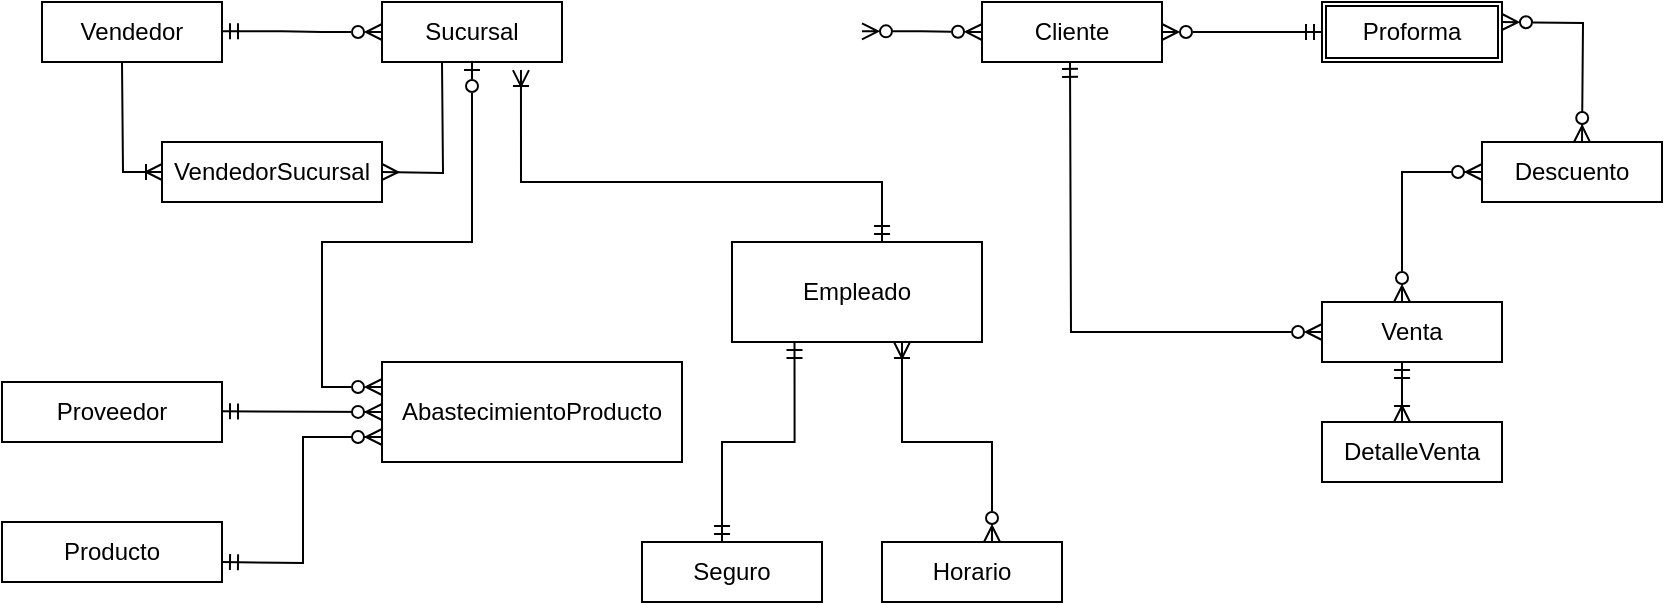 <mxfile version="22.0.8" type="github">
  <diagram id="R2lEEEUBdFMjLlhIrx00" name="Page-1">
    <mxGraphModel dx="923" dy="542" grid="1" gridSize="10" guides="1" tooltips="1" connect="1" arrows="1" fold="1" page="1" pageScale="1" pageWidth="850" pageHeight="1100" math="0" shadow="0" extFonts="Permanent Marker^https://fonts.googleapis.com/css?family=Permanent+Marker">
      <root>
        <mxCell id="0" />
        <mxCell id="1" parent="0" />
        <mxCell id="89PI0D2CsyXBcDLsJdT1-1" value="Vendedor" style="rounded=0;whiteSpace=wrap;html=1;" vertex="1" parent="1">
          <mxGeometry x="30" y="60" width="90" height="30" as="geometry" />
        </mxCell>
        <mxCell id="89PI0D2CsyXBcDLsJdT1-2" value="Sucursal" style="rounded=0;whiteSpace=wrap;html=1;" vertex="1" parent="1">
          <mxGeometry x="200" y="60" width="90" height="30" as="geometry" />
        </mxCell>
        <mxCell id="89PI0D2CsyXBcDLsJdT1-4" value="Cliente" style="rounded=0;whiteSpace=wrap;html=1;" vertex="1" parent="1">
          <mxGeometry x="500" y="60" width="90" height="30" as="geometry" />
        </mxCell>
        <mxCell id="89PI0D2CsyXBcDLsJdT1-7" value="" style="edgeStyle=entityRelationEdgeStyle;fontSize=12;html=1;endArrow=ERzeroToMany;startArrow=ERmandOne;rounded=0;endFill=0;entryX=0;entryY=0.5;entryDx=0;entryDy=0;" edge="1" parent="1" target="89PI0D2CsyXBcDLsJdT1-2">
          <mxGeometry width="100" height="100" relative="1" as="geometry">
            <mxPoint x="120" y="74.67" as="sourcePoint" />
            <mxPoint x="180" y="75" as="targetPoint" />
          </mxGeometry>
        </mxCell>
        <mxCell id="89PI0D2CsyXBcDLsJdT1-9" value="" style="edgeStyle=entityRelationEdgeStyle;fontSize=12;html=1;endArrow=ERzeroToMany;startArrow=ERzeroToMany;rounded=0;endFill=0;startFill=0;" edge="1" parent="1">
          <mxGeometry width="100" height="100" relative="1" as="geometry">
            <mxPoint x="440" y="74.67" as="sourcePoint" />
            <mxPoint x="500" y="75" as="targetPoint" />
          </mxGeometry>
        </mxCell>
        <mxCell id="89PI0D2CsyXBcDLsJdT1-11" value="" style="fontSize=12;html=1;endArrow=ERzeroToMany;endFill=0;rounded=0;startArrow=ERmandOne;startFill=0;exitX=0;exitY=0.5;exitDx=0;exitDy=0;" edge="1" parent="1" source="89PI0D2CsyXBcDLsJdT1-12">
          <mxGeometry width="100" height="100" relative="1" as="geometry">
            <mxPoint x="695" y="40" as="sourcePoint" />
            <mxPoint x="590" y="75" as="targetPoint" />
          </mxGeometry>
        </mxCell>
        <mxCell id="89PI0D2CsyXBcDLsJdT1-12" value="Proforma" style="shape=ext;double=1;rounded=0;whiteSpace=wrap;html=1;" vertex="1" parent="1">
          <mxGeometry x="670" y="60" width="90" height="30" as="geometry" />
        </mxCell>
        <mxCell id="89PI0D2CsyXBcDLsJdT1-15" value="Descuento" style="rounded=0;whiteSpace=wrap;html=1;" vertex="1" parent="1">
          <mxGeometry x="750" y="130" width="90" height="30" as="geometry" />
        </mxCell>
        <mxCell id="89PI0D2CsyXBcDLsJdT1-17" value="" style="edgeStyle=orthogonalEdgeStyle;fontSize=12;html=1;endArrow=ERzeroToMany;endFill=1;rounded=0;startArrow=ERzeroToMany;startFill=0;entryX=0;entryY=0.5;entryDx=0;entryDy=0;" edge="1" parent="1" target="89PI0D2CsyXBcDLsJdT1-15">
          <mxGeometry width="100" height="100" relative="1" as="geometry">
            <mxPoint x="710" y="210" as="sourcePoint" />
            <mxPoint x="738.98" y="170" as="targetPoint" />
            <Array as="points">
              <mxPoint x="710" y="145" />
            </Array>
          </mxGeometry>
        </mxCell>
        <mxCell id="89PI0D2CsyXBcDLsJdT1-18" value="Venta" style="rounded=0;whiteSpace=wrap;html=1;" vertex="1" parent="1">
          <mxGeometry x="670" y="210" width="90" height="30" as="geometry" />
        </mxCell>
        <mxCell id="89PI0D2CsyXBcDLsJdT1-19" value="DetalleVenta" style="rounded=0;whiteSpace=wrap;html=1;" vertex="1" parent="1">
          <mxGeometry x="670" y="270" width="90" height="30" as="geometry" />
        </mxCell>
        <mxCell id="89PI0D2CsyXBcDLsJdT1-20" value="" style="fontSize=12;html=1;endArrow=ERmandOne;startArrow=ERoneToMany;rounded=0;startFill=0;" edge="1" parent="1">
          <mxGeometry width="100" height="100" relative="1" as="geometry">
            <mxPoint x="710" y="270" as="sourcePoint" />
            <mxPoint x="710" y="240" as="targetPoint" />
          </mxGeometry>
        </mxCell>
        <mxCell id="89PI0D2CsyXBcDLsJdT1-21" value="" style="edgeStyle=orthogonalEdgeStyle;fontSize=12;html=1;endArrow=ERmandOne;endFill=0;rounded=0;exitX=0;exitY=0.5;exitDx=0;exitDy=0;startArrow=ERzeroToMany;startFill=0;" edge="1" parent="1" source="89PI0D2CsyXBcDLsJdT1-18">
          <mxGeometry width="100" height="100" relative="1" as="geometry">
            <mxPoint x="454" y="189.45" as="sourcePoint" />
            <mxPoint x="544" y="89.45" as="targetPoint" />
          </mxGeometry>
        </mxCell>
        <mxCell id="89PI0D2CsyXBcDLsJdT1-22" value="" style="edgeStyle=orthogonalEdgeStyle;fontSize=12;html=1;endArrow=ERzeroToMany;endFill=1;rounded=0;startArrow=ERzeroToMany;startFill=0;" edge="1" parent="1">
          <mxGeometry width="100" height="100" relative="1" as="geometry">
            <mxPoint x="760" y="70" as="sourcePoint" />
            <mxPoint x="800" y="130" as="targetPoint" />
          </mxGeometry>
        </mxCell>
        <mxCell id="89PI0D2CsyXBcDLsJdT1-23" value="VendedorSucursal" style="rounded=0;whiteSpace=wrap;html=1;" vertex="1" parent="1">
          <mxGeometry x="90" y="130" width="110" height="30" as="geometry" />
        </mxCell>
        <mxCell id="89PI0D2CsyXBcDLsJdT1-24" value="" style="edgeStyle=orthogonalEdgeStyle;fontSize=12;html=1;endArrow=none;endFill=0;rounded=0;startArrow=ERmany;startFill=0;" edge="1" parent="1">
          <mxGeometry width="100" height="100" relative="1" as="geometry">
            <mxPoint x="200" y="145" as="sourcePoint" />
            <mxPoint x="230" y="90" as="targetPoint" />
          </mxGeometry>
        </mxCell>
        <mxCell id="89PI0D2CsyXBcDLsJdT1-25" value="" style="edgeStyle=orthogonalEdgeStyle;fontSize=12;html=1;endArrow=none;endFill=0;rounded=0;exitX=0;exitY=0.5;exitDx=0;exitDy=0;startArrow=ERoneToMany;startFill=0;" edge="1" parent="1" source="89PI0D2CsyXBcDLsJdT1-23">
          <mxGeometry width="100" height="100" relative="1" as="geometry">
            <mxPoint x="80" y="190" as="sourcePoint" />
            <mxPoint x="70" y="90" as="targetPoint" />
          </mxGeometry>
        </mxCell>
        <mxCell id="89PI0D2CsyXBcDLsJdT1-26" value="" style="edgeStyle=orthogonalEdgeStyle;fontSize=12;html=1;endArrow=ERzeroToOne;endFill=0;rounded=0;startArrow=ERzeroToMany;startFill=0;exitX=0;exitY=0.25;exitDx=0;exitDy=0;" edge="1" parent="1" source="89PI0D2CsyXBcDLsJdT1-27">
          <mxGeometry width="100" height="100" relative="1" as="geometry">
            <mxPoint x="190" y="250" as="sourcePoint" />
            <mxPoint x="245" y="90" as="targetPoint" />
            <Array as="points">
              <mxPoint x="170" y="253" />
              <mxPoint x="170" y="180" />
              <mxPoint x="245" y="180" />
            </Array>
          </mxGeometry>
        </mxCell>
        <mxCell id="89PI0D2CsyXBcDLsJdT1-27" value="AbastecimientoProducto" style="rounded=0;whiteSpace=wrap;html=1;" vertex="1" parent="1">
          <mxGeometry x="200" y="240" width="150" height="50" as="geometry" />
        </mxCell>
        <mxCell id="89PI0D2CsyXBcDLsJdT1-29" value="Proveedor" style="rounded=0;whiteSpace=wrap;html=1;" vertex="1" parent="1">
          <mxGeometry x="10" y="250" width="110" height="30" as="geometry" />
        </mxCell>
        <mxCell id="89PI0D2CsyXBcDLsJdT1-30" value="" style="fontSize=12;html=1;endArrow=ERzeroToMany;endFill=1;rounded=0;startArrow=ERmandOne;startFill=0;" edge="1" parent="1">
          <mxGeometry width="100" height="100" relative="1" as="geometry">
            <mxPoint x="120" y="264.67" as="sourcePoint" />
            <mxPoint x="200" y="265" as="targetPoint" />
          </mxGeometry>
        </mxCell>
        <mxCell id="89PI0D2CsyXBcDLsJdT1-31" value="Producto" style="rounded=0;whiteSpace=wrap;html=1;" vertex="1" parent="1">
          <mxGeometry x="10" y="320" width="110" height="30" as="geometry" />
        </mxCell>
        <mxCell id="89PI0D2CsyXBcDLsJdT1-32" value="" style="edgeStyle=orthogonalEdgeStyle;fontSize=12;html=1;endArrow=ERzeroToMany;endFill=1;rounded=0;entryX=0;entryY=0.75;entryDx=0;entryDy=0;startArrow=ERmandOne;startFill=0;" edge="1" parent="1" target="89PI0D2CsyXBcDLsJdT1-27">
          <mxGeometry width="100" height="100" relative="1" as="geometry">
            <mxPoint x="120" y="340" as="sourcePoint" />
            <mxPoint x="180" y="280" as="targetPoint" />
          </mxGeometry>
        </mxCell>
        <mxCell id="89PI0D2CsyXBcDLsJdT1-33" value="" style="edgeStyle=orthogonalEdgeStyle;fontSize=12;html=1;endArrow=ERoneToMany;endFill=0;rounded=0;startArrow=ERmandOne;startFill=0;entryX=0.772;entryY=1.135;entryDx=0;entryDy=0;entryPerimeter=0;" edge="1" parent="1" target="89PI0D2CsyXBcDLsJdT1-2">
          <mxGeometry width="100" height="100" relative="1" as="geometry">
            <mxPoint x="450" y="180" as="sourcePoint" />
            <mxPoint x="270" y="120" as="targetPoint" />
            <Array as="points">
              <mxPoint x="450" y="150" />
              <mxPoint x="269" y="150" />
            </Array>
          </mxGeometry>
        </mxCell>
        <mxCell id="89PI0D2CsyXBcDLsJdT1-35" value="Empleado" style="rounded=0;whiteSpace=wrap;html=1;" vertex="1" parent="1">
          <mxGeometry x="375" y="180" width="125" height="50" as="geometry" />
        </mxCell>
        <mxCell id="89PI0D2CsyXBcDLsJdT1-36" value="" style="fontSize=12;html=1;endArrow=ERmandOne;endFill=0;rounded=0;entryX=0.25;entryY=1;entryDx=0;entryDy=0;edgeStyle=orthogonalEdgeStyle;startArrow=ERmandOne;startFill=0;" edge="1" parent="1" target="89PI0D2CsyXBcDLsJdT1-35">
          <mxGeometry width="100" height="100" relative="1" as="geometry">
            <mxPoint x="370" y="330" as="sourcePoint" />
            <mxPoint x="600" y="180" as="targetPoint" />
            <Array as="points">
              <mxPoint x="370" y="280" />
              <mxPoint x="406" y="280" />
            </Array>
          </mxGeometry>
        </mxCell>
        <mxCell id="89PI0D2CsyXBcDLsJdT1-37" value="Seguro" style="rounded=0;whiteSpace=wrap;html=1;" vertex="1" parent="1">
          <mxGeometry x="330" y="330" width="90" height="30" as="geometry" />
        </mxCell>
        <mxCell id="89PI0D2CsyXBcDLsJdT1-38" value="Horario" style="rounded=0;whiteSpace=wrap;html=1;" vertex="1" parent="1">
          <mxGeometry x="450" y="330" width="90" height="30" as="geometry" />
        </mxCell>
        <mxCell id="89PI0D2CsyXBcDLsJdT1-39" value="" style="edgeStyle=orthogonalEdgeStyle;fontSize=12;html=1;endArrow=ERoneToMany;endFill=0;rounded=0;startArrow=ERzeroToMany;startFill=0;" edge="1" parent="1" source="89PI0D2CsyXBcDLsJdT1-38">
          <mxGeometry width="100" height="100" relative="1" as="geometry">
            <mxPoint x="507.06" y="326.37" as="sourcePoint" />
            <mxPoint x="460" y="230" as="targetPoint" />
            <Array as="points">
              <mxPoint x="505" y="280" />
              <mxPoint x="460" y="280" />
            </Array>
          </mxGeometry>
        </mxCell>
      </root>
    </mxGraphModel>
  </diagram>
</mxfile>
